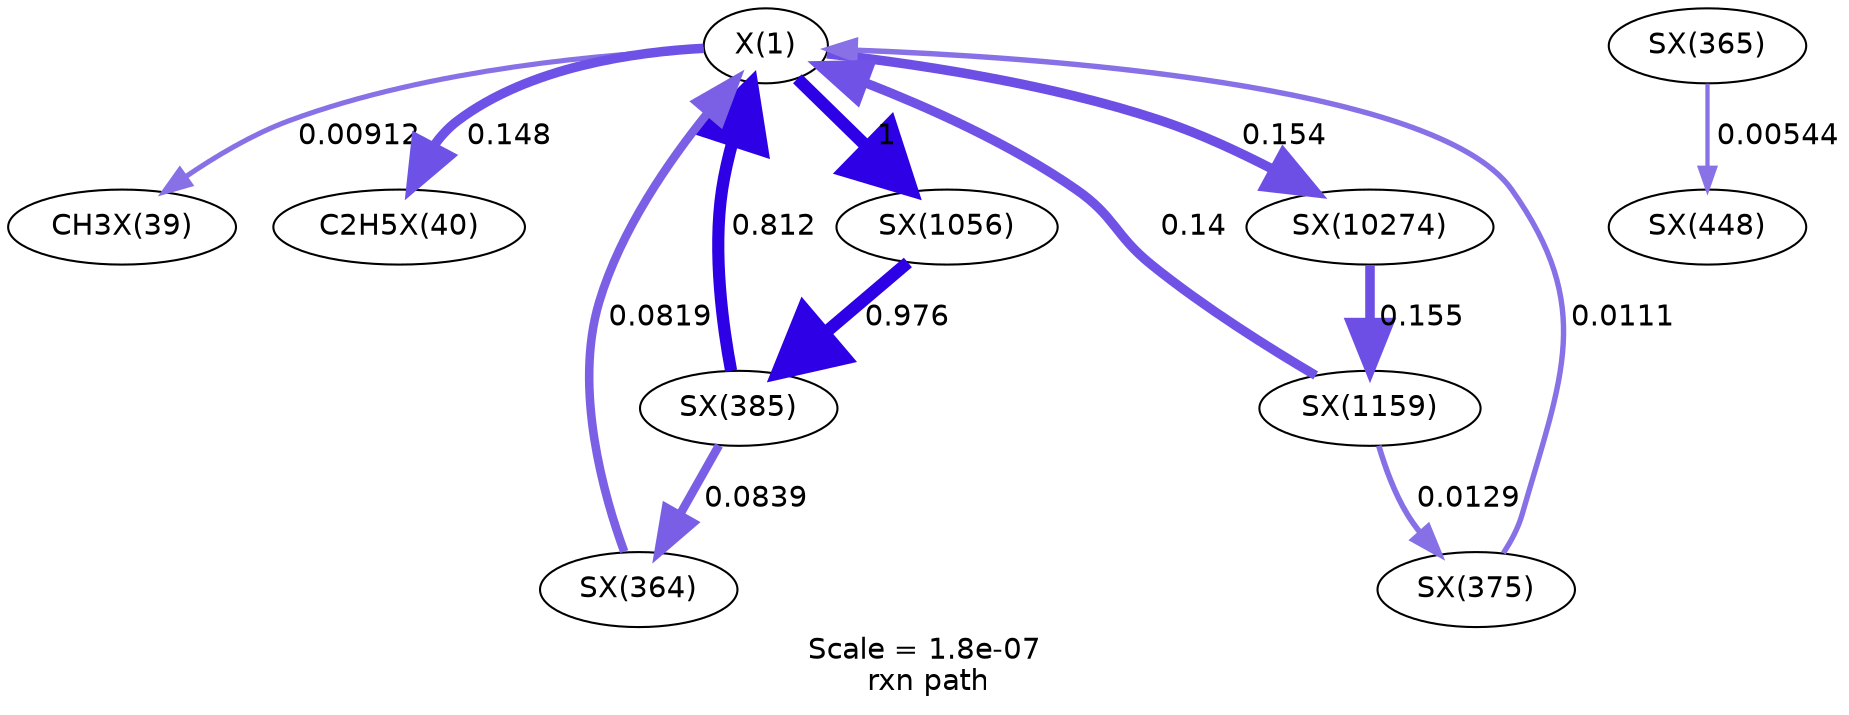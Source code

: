 digraph reaction_paths {
center=1;
s127 -> s131[fontname="Helvetica", style="setlinewidth(2.45)", arrowsize=1.23, color="0.7, 0.509, 0.9"
, label=" 0.00912"];
s127 -> s132[fontname="Helvetica", style="setlinewidth(4.56)", arrowsize=2.28, color="0.7, 0.648, 0.9"
, label=" 0.148"];
s170 -> s127[fontname="Helvetica", style="setlinewidth(5.84)", arrowsize=2.92, color="0.7, 1.31, 0.9"
, label=" 0.812"];
s127 -> s188[fontname="Helvetica", style="setlinewidth(6)", arrowsize=3, color="0.7, 1.5, 0.9"
, label=" 1"];
s162 -> s127[fontname="Helvetica", style="setlinewidth(4.11)", arrowsize=2.06, color="0.7, 0.582, 0.9"
, label=" 0.0819"];
s167 -> s127[fontname="Helvetica", style="setlinewidth(2.6)", arrowsize=1.3, color="0.7, 0.511, 0.9"
, label=" 0.0111"];
s193 -> s127[fontname="Helvetica", style="setlinewidth(4.51)", arrowsize=2.26, color="0.7, 0.64, 0.9"
, label=" 0.14"];
s127 -> s240[fontname="Helvetica", style="setlinewidth(4.59)", arrowsize=2.3, color="0.7, 0.654, 0.9"
, label=" 0.154"];
s163 -> s172[fontname="Helvetica", style="setlinewidth(2.06)", arrowsize=1.03, color="0.7, 0.505, 0.9"
, label=" 0.00544"];
s188 -> s170[fontname="Helvetica", style="setlinewidth(5.98)", arrowsize=2.99, color="0.7, 1.48, 0.9"
, label=" 0.976"];
s170 -> s162[fontname="Helvetica", style="setlinewidth(4.13)", arrowsize=2.06, color="0.7, 0.584, 0.9"
, label=" 0.0839"];
s193 -> s167[fontname="Helvetica", style="setlinewidth(2.72)", arrowsize=1.36, color="0.7, 0.513, 0.9"
, label=" 0.0129"];
s240 -> s193[fontname="Helvetica", style="setlinewidth(4.59)", arrowsize=2.3, color="0.7, 0.655, 0.9"
, label=" 0.155"];
s127 [ fontname="Helvetica", label="X(1)"];
s131 [ fontname="Helvetica", label="CH3X(39)"];
s132 [ fontname="Helvetica", label="C2H5X(40)"];
s162 [ fontname="Helvetica", label="SX(364)"];
s163 [ fontname="Helvetica", label="SX(365)"];
s167 [ fontname="Helvetica", label="SX(375)"];
s170 [ fontname="Helvetica", label="SX(385)"];
s172 [ fontname="Helvetica", label="SX(448)"];
s188 [ fontname="Helvetica", label="SX(1056)"];
s193 [ fontname="Helvetica", label="SX(1159)"];
s240 [ fontname="Helvetica", label="SX(10274)"];
 label = "Scale = 1.8e-07\l rxn path";
 fontname = "Helvetica";
}
